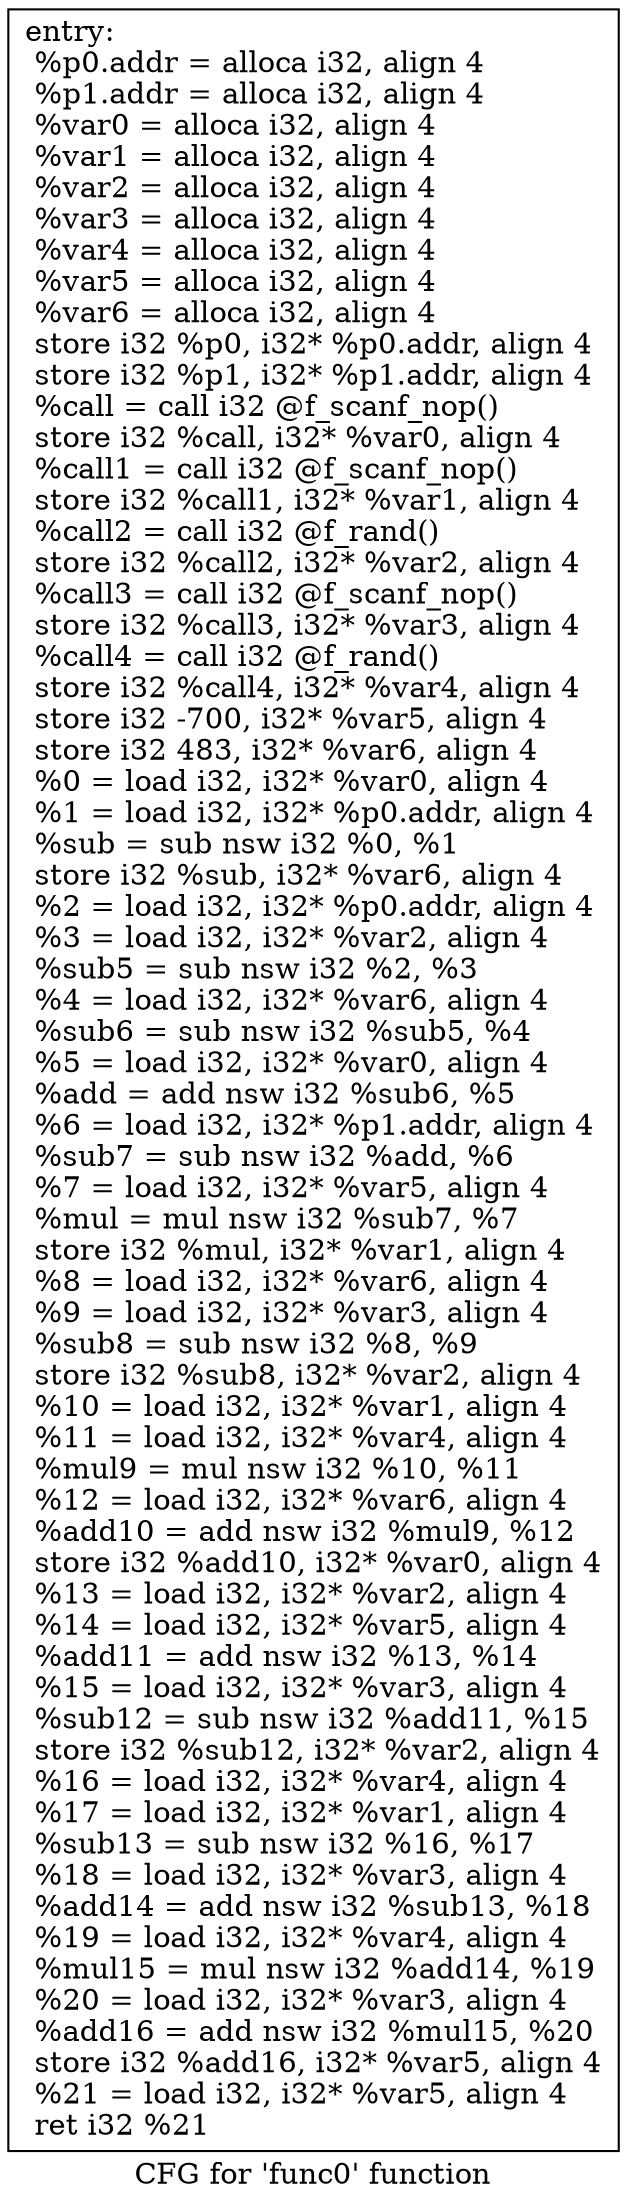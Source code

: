 digraph "CFG for 'func0' function" {
	label="CFG for 'func0' function";

	Node0x558941a60790 [shape=record,label="{entry:\l  %p0.addr = alloca i32, align 4\l  %p1.addr = alloca i32, align 4\l  %var0 = alloca i32, align 4\l  %var1 = alloca i32, align 4\l  %var2 = alloca i32, align 4\l  %var3 = alloca i32, align 4\l  %var4 = alloca i32, align 4\l  %var5 = alloca i32, align 4\l  %var6 = alloca i32, align 4\l  store i32 %p0, i32* %p0.addr, align 4\l  store i32 %p1, i32* %p1.addr, align 4\l  %call = call i32 @f_scanf_nop()\l  store i32 %call, i32* %var0, align 4\l  %call1 = call i32 @f_scanf_nop()\l  store i32 %call1, i32* %var1, align 4\l  %call2 = call i32 @f_rand()\l  store i32 %call2, i32* %var2, align 4\l  %call3 = call i32 @f_scanf_nop()\l  store i32 %call3, i32* %var3, align 4\l  %call4 = call i32 @f_rand()\l  store i32 %call4, i32* %var4, align 4\l  store i32 -700, i32* %var5, align 4\l  store i32 483, i32* %var6, align 4\l  %0 = load i32, i32* %var0, align 4\l  %1 = load i32, i32* %p0.addr, align 4\l  %sub = sub nsw i32 %0, %1\l  store i32 %sub, i32* %var6, align 4\l  %2 = load i32, i32* %p0.addr, align 4\l  %3 = load i32, i32* %var2, align 4\l  %sub5 = sub nsw i32 %2, %3\l  %4 = load i32, i32* %var6, align 4\l  %sub6 = sub nsw i32 %sub5, %4\l  %5 = load i32, i32* %var0, align 4\l  %add = add nsw i32 %sub6, %5\l  %6 = load i32, i32* %p1.addr, align 4\l  %sub7 = sub nsw i32 %add, %6\l  %7 = load i32, i32* %var5, align 4\l  %mul = mul nsw i32 %sub7, %7\l  store i32 %mul, i32* %var1, align 4\l  %8 = load i32, i32* %var6, align 4\l  %9 = load i32, i32* %var3, align 4\l  %sub8 = sub nsw i32 %8, %9\l  store i32 %sub8, i32* %var2, align 4\l  %10 = load i32, i32* %var1, align 4\l  %11 = load i32, i32* %var4, align 4\l  %mul9 = mul nsw i32 %10, %11\l  %12 = load i32, i32* %var6, align 4\l  %add10 = add nsw i32 %mul9, %12\l  store i32 %add10, i32* %var0, align 4\l  %13 = load i32, i32* %var2, align 4\l  %14 = load i32, i32* %var5, align 4\l  %add11 = add nsw i32 %13, %14\l  %15 = load i32, i32* %var3, align 4\l  %sub12 = sub nsw i32 %add11, %15\l  store i32 %sub12, i32* %var2, align 4\l  %16 = load i32, i32* %var4, align 4\l  %17 = load i32, i32* %var1, align 4\l  %sub13 = sub nsw i32 %16, %17\l  %18 = load i32, i32* %var3, align 4\l  %add14 = add nsw i32 %sub13, %18\l  %19 = load i32, i32* %var4, align 4\l  %mul15 = mul nsw i32 %add14, %19\l  %20 = load i32, i32* %var3, align 4\l  %add16 = add nsw i32 %mul15, %20\l  store i32 %add16, i32* %var5, align 4\l  %21 = load i32, i32* %var5, align 4\l  ret i32 %21\l}"];
}
